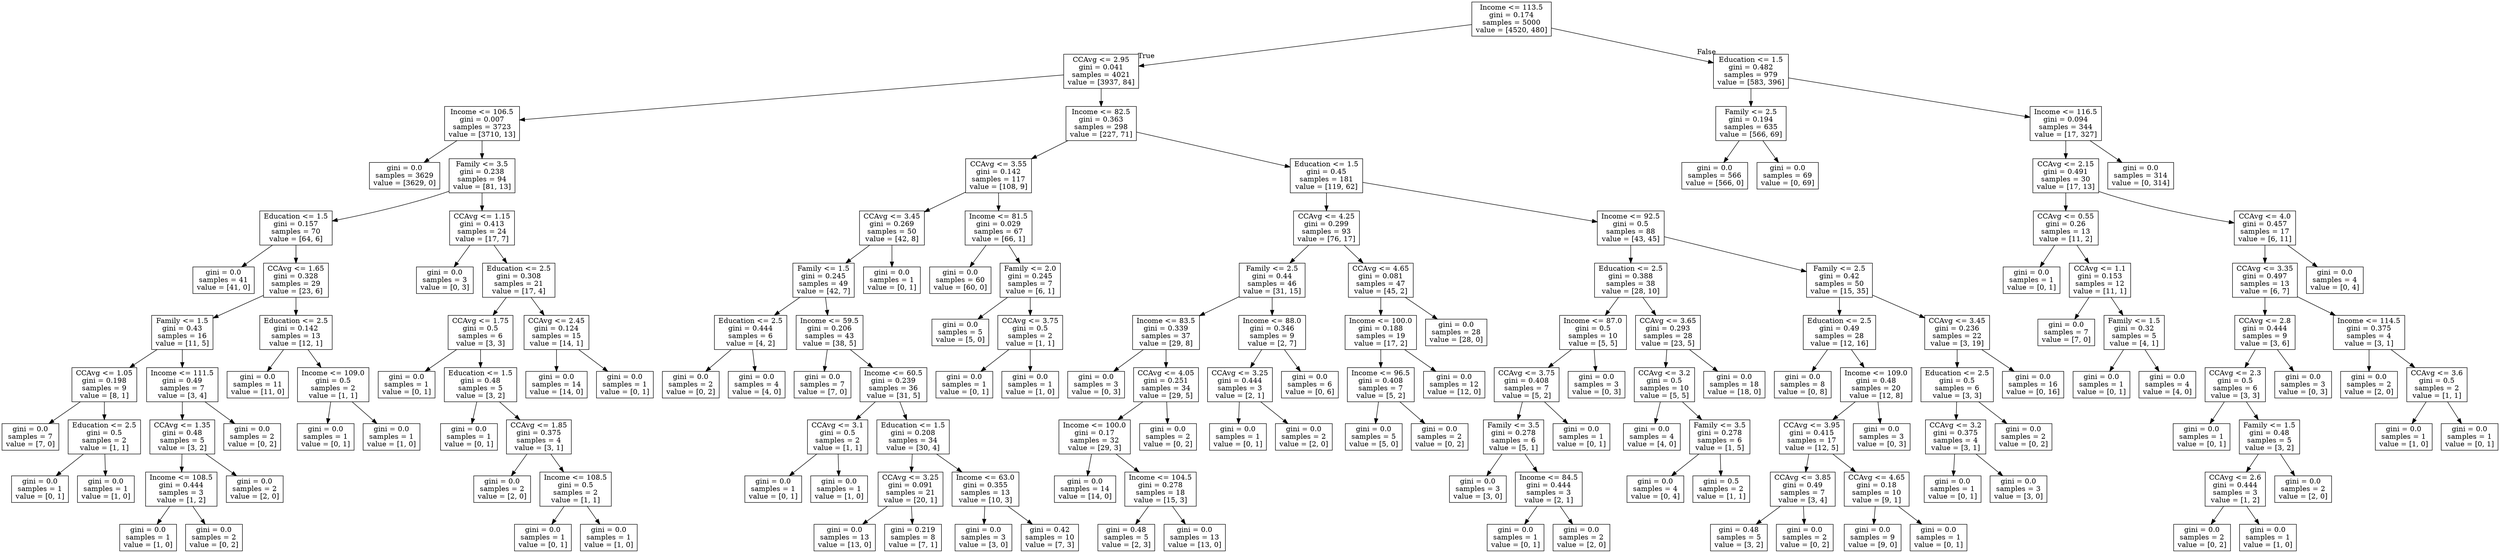digraph Tree {
node [shape=box] ;
0 [label="Income <= 113.5\ngini = 0.174\nsamples = 5000\nvalue = [4520, 480]"] ;
1 [label="CCAvg <= 2.95\ngini = 0.041\nsamples = 4021\nvalue = [3937, 84]"] ;
0 -> 1 [labeldistance=2.5, labelangle=45, headlabel="True"] ;
2 [label="Income <= 106.5\ngini = 0.007\nsamples = 3723\nvalue = [3710, 13]"] ;
1 -> 2 ;
3 [label="gini = 0.0\nsamples = 3629\nvalue = [3629, 0]"] ;
2 -> 3 ;
4 [label="Family <= 3.5\ngini = 0.238\nsamples = 94\nvalue = [81, 13]"] ;
2 -> 4 ;
5 [label="Education <= 1.5\ngini = 0.157\nsamples = 70\nvalue = [64, 6]"] ;
4 -> 5 ;
6 [label="gini = 0.0\nsamples = 41\nvalue = [41, 0]"] ;
5 -> 6 ;
7 [label="CCAvg <= 1.65\ngini = 0.328\nsamples = 29\nvalue = [23, 6]"] ;
5 -> 7 ;
8 [label="Family <= 1.5\ngini = 0.43\nsamples = 16\nvalue = [11, 5]"] ;
7 -> 8 ;
9 [label="CCAvg <= 1.05\ngini = 0.198\nsamples = 9\nvalue = [8, 1]"] ;
8 -> 9 ;
10 [label="gini = 0.0\nsamples = 7\nvalue = [7, 0]"] ;
9 -> 10 ;
11 [label="Education <= 2.5\ngini = 0.5\nsamples = 2\nvalue = [1, 1]"] ;
9 -> 11 ;
12 [label="gini = 0.0\nsamples = 1\nvalue = [0, 1]"] ;
11 -> 12 ;
13 [label="gini = 0.0\nsamples = 1\nvalue = [1, 0]"] ;
11 -> 13 ;
14 [label="Income <= 111.5\ngini = 0.49\nsamples = 7\nvalue = [3, 4]"] ;
8 -> 14 ;
15 [label="CCAvg <= 1.35\ngini = 0.48\nsamples = 5\nvalue = [3, 2]"] ;
14 -> 15 ;
16 [label="Income <= 108.5\ngini = 0.444\nsamples = 3\nvalue = [1, 2]"] ;
15 -> 16 ;
17 [label="gini = 0.0\nsamples = 1\nvalue = [1, 0]"] ;
16 -> 17 ;
18 [label="gini = 0.0\nsamples = 2\nvalue = [0, 2]"] ;
16 -> 18 ;
19 [label="gini = 0.0\nsamples = 2\nvalue = [2, 0]"] ;
15 -> 19 ;
20 [label="gini = 0.0\nsamples = 2\nvalue = [0, 2]"] ;
14 -> 20 ;
21 [label="Education <= 2.5\ngini = 0.142\nsamples = 13\nvalue = [12, 1]"] ;
7 -> 21 ;
22 [label="gini = 0.0\nsamples = 11\nvalue = [11, 0]"] ;
21 -> 22 ;
23 [label="Income <= 109.0\ngini = 0.5\nsamples = 2\nvalue = [1, 1]"] ;
21 -> 23 ;
24 [label="gini = 0.0\nsamples = 1\nvalue = [0, 1]"] ;
23 -> 24 ;
25 [label="gini = 0.0\nsamples = 1\nvalue = [1, 0]"] ;
23 -> 25 ;
26 [label="CCAvg <= 1.15\ngini = 0.413\nsamples = 24\nvalue = [17, 7]"] ;
4 -> 26 ;
27 [label="gini = 0.0\nsamples = 3\nvalue = [0, 3]"] ;
26 -> 27 ;
28 [label="Education <= 2.5\ngini = 0.308\nsamples = 21\nvalue = [17, 4]"] ;
26 -> 28 ;
29 [label="CCAvg <= 1.75\ngini = 0.5\nsamples = 6\nvalue = [3, 3]"] ;
28 -> 29 ;
30 [label="gini = 0.0\nsamples = 1\nvalue = [0, 1]"] ;
29 -> 30 ;
31 [label="Education <= 1.5\ngini = 0.48\nsamples = 5\nvalue = [3, 2]"] ;
29 -> 31 ;
32 [label="gini = 0.0\nsamples = 1\nvalue = [0, 1]"] ;
31 -> 32 ;
33 [label="CCAvg <= 1.85\ngini = 0.375\nsamples = 4\nvalue = [3, 1]"] ;
31 -> 33 ;
34 [label="gini = 0.0\nsamples = 2\nvalue = [2, 0]"] ;
33 -> 34 ;
35 [label="Income <= 108.5\ngini = 0.5\nsamples = 2\nvalue = [1, 1]"] ;
33 -> 35 ;
36 [label="gini = 0.0\nsamples = 1\nvalue = [0, 1]"] ;
35 -> 36 ;
37 [label="gini = 0.0\nsamples = 1\nvalue = [1, 0]"] ;
35 -> 37 ;
38 [label="CCAvg <= 2.45\ngini = 0.124\nsamples = 15\nvalue = [14, 1]"] ;
28 -> 38 ;
39 [label="gini = 0.0\nsamples = 14\nvalue = [14, 0]"] ;
38 -> 39 ;
40 [label="gini = 0.0\nsamples = 1\nvalue = [0, 1]"] ;
38 -> 40 ;
41 [label="Income <= 82.5\ngini = 0.363\nsamples = 298\nvalue = [227, 71]"] ;
1 -> 41 ;
42 [label="CCAvg <= 3.55\ngini = 0.142\nsamples = 117\nvalue = [108, 9]"] ;
41 -> 42 ;
43 [label="CCAvg <= 3.45\ngini = 0.269\nsamples = 50\nvalue = [42, 8]"] ;
42 -> 43 ;
44 [label="Family <= 1.5\ngini = 0.245\nsamples = 49\nvalue = [42, 7]"] ;
43 -> 44 ;
45 [label="Education <= 2.5\ngini = 0.444\nsamples = 6\nvalue = [4, 2]"] ;
44 -> 45 ;
46 [label="gini = 0.0\nsamples = 2\nvalue = [0, 2]"] ;
45 -> 46 ;
47 [label="gini = 0.0\nsamples = 4\nvalue = [4, 0]"] ;
45 -> 47 ;
48 [label="Income <= 59.5\ngini = 0.206\nsamples = 43\nvalue = [38, 5]"] ;
44 -> 48 ;
49 [label="gini = 0.0\nsamples = 7\nvalue = [7, 0]"] ;
48 -> 49 ;
50 [label="Income <= 60.5\ngini = 0.239\nsamples = 36\nvalue = [31, 5]"] ;
48 -> 50 ;
51 [label="CCAvg <= 3.1\ngini = 0.5\nsamples = 2\nvalue = [1, 1]"] ;
50 -> 51 ;
52 [label="gini = 0.0\nsamples = 1\nvalue = [0, 1]"] ;
51 -> 52 ;
53 [label="gini = 0.0\nsamples = 1\nvalue = [1, 0]"] ;
51 -> 53 ;
54 [label="Education <= 1.5\ngini = 0.208\nsamples = 34\nvalue = [30, 4]"] ;
50 -> 54 ;
55 [label="CCAvg <= 3.25\ngini = 0.091\nsamples = 21\nvalue = [20, 1]"] ;
54 -> 55 ;
56 [label="gini = 0.0\nsamples = 13\nvalue = [13, 0]"] ;
55 -> 56 ;
57 [label="gini = 0.219\nsamples = 8\nvalue = [7, 1]"] ;
55 -> 57 ;
58 [label="Income <= 63.0\ngini = 0.355\nsamples = 13\nvalue = [10, 3]"] ;
54 -> 58 ;
59 [label="gini = 0.0\nsamples = 3\nvalue = [3, 0]"] ;
58 -> 59 ;
60 [label="gini = 0.42\nsamples = 10\nvalue = [7, 3]"] ;
58 -> 60 ;
61 [label="gini = 0.0\nsamples = 1\nvalue = [0, 1]"] ;
43 -> 61 ;
62 [label="Income <= 81.5\ngini = 0.029\nsamples = 67\nvalue = [66, 1]"] ;
42 -> 62 ;
63 [label="gini = 0.0\nsamples = 60\nvalue = [60, 0]"] ;
62 -> 63 ;
64 [label="Family <= 2.0\ngini = 0.245\nsamples = 7\nvalue = [6, 1]"] ;
62 -> 64 ;
65 [label="gini = 0.0\nsamples = 5\nvalue = [5, 0]"] ;
64 -> 65 ;
66 [label="CCAvg <= 3.75\ngini = 0.5\nsamples = 2\nvalue = [1, 1]"] ;
64 -> 66 ;
67 [label="gini = 0.0\nsamples = 1\nvalue = [0, 1]"] ;
66 -> 67 ;
68 [label="gini = 0.0\nsamples = 1\nvalue = [1, 0]"] ;
66 -> 68 ;
69 [label="Education <= 1.5\ngini = 0.45\nsamples = 181\nvalue = [119, 62]"] ;
41 -> 69 ;
70 [label="CCAvg <= 4.25\ngini = 0.299\nsamples = 93\nvalue = [76, 17]"] ;
69 -> 70 ;
71 [label="Family <= 2.5\ngini = 0.44\nsamples = 46\nvalue = [31, 15]"] ;
70 -> 71 ;
72 [label="Income <= 83.5\ngini = 0.339\nsamples = 37\nvalue = [29, 8]"] ;
71 -> 72 ;
73 [label="gini = 0.0\nsamples = 3\nvalue = [0, 3]"] ;
72 -> 73 ;
74 [label="CCAvg <= 4.05\ngini = 0.251\nsamples = 34\nvalue = [29, 5]"] ;
72 -> 74 ;
75 [label="Income <= 100.0\ngini = 0.17\nsamples = 32\nvalue = [29, 3]"] ;
74 -> 75 ;
76 [label="gini = 0.0\nsamples = 14\nvalue = [14, 0]"] ;
75 -> 76 ;
77 [label="Income <= 104.5\ngini = 0.278\nsamples = 18\nvalue = [15, 3]"] ;
75 -> 77 ;
78 [label="gini = 0.48\nsamples = 5\nvalue = [2, 3]"] ;
77 -> 78 ;
79 [label="gini = 0.0\nsamples = 13\nvalue = [13, 0]"] ;
77 -> 79 ;
80 [label="gini = 0.0\nsamples = 2\nvalue = [0, 2]"] ;
74 -> 80 ;
81 [label="Income <= 88.0\ngini = 0.346\nsamples = 9\nvalue = [2, 7]"] ;
71 -> 81 ;
82 [label="CCAvg <= 3.25\ngini = 0.444\nsamples = 3\nvalue = [2, 1]"] ;
81 -> 82 ;
83 [label="gini = 0.0\nsamples = 1\nvalue = [0, 1]"] ;
82 -> 83 ;
84 [label="gini = 0.0\nsamples = 2\nvalue = [2, 0]"] ;
82 -> 84 ;
85 [label="gini = 0.0\nsamples = 6\nvalue = [0, 6]"] ;
81 -> 85 ;
86 [label="CCAvg <= 4.65\ngini = 0.081\nsamples = 47\nvalue = [45, 2]"] ;
70 -> 86 ;
87 [label="Income <= 100.0\ngini = 0.188\nsamples = 19\nvalue = [17, 2]"] ;
86 -> 87 ;
88 [label="Income <= 96.5\ngini = 0.408\nsamples = 7\nvalue = [5, 2]"] ;
87 -> 88 ;
89 [label="gini = 0.0\nsamples = 5\nvalue = [5, 0]"] ;
88 -> 89 ;
90 [label="gini = 0.0\nsamples = 2\nvalue = [0, 2]"] ;
88 -> 90 ;
91 [label="gini = 0.0\nsamples = 12\nvalue = [12, 0]"] ;
87 -> 91 ;
92 [label="gini = 0.0\nsamples = 28\nvalue = [28, 0]"] ;
86 -> 92 ;
93 [label="Income <= 92.5\ngini = 0.5\nsamples = 88\nvalue = [43, 45]"] ;
69 -> 93 ;
94 [label="Education <= 2.5\ngini = 0.388\nsamples = 38\nvalue = [28, 10]"] ;
93 -> 94 ;
95 [label="Income <= 87.0\ngini = 0.5\nsamples = 10\nvalue = [5, 5]"] ;
94 -> 95 ;
96 [label="CCAvg <= 3.75\ngini = 0.408\nsamples = 7\nvalue = [5, 2]"] ;
95 -> 96 ;
97 [label="Family <= 3.5\ngini = 0.278\nsamples = 6\nvalue = [5, 1]"] ;
96 -> 97 ;
98 [label="gini = 0.0\nsamples = 3\nvalue = [3, 0]"] ;
97 -> 98 ;
99 [label="Income <= 84.5\ngini = 0.444\nsamples = 3\nvalue = [2, 1]"] ;
97 -> 99 ;
100 [label="gini = 0.0\nsamples = 1\nvalue = [0, 1]"] ;
99 -> 100 ;
101 [label="gini = 0.0\nsamples = 2\nvalue = [2, 0]"] ;
99 -> 101 ;
102 [label="gini = 0.0\nsamples = 1\nvalue = [0, 1]"] ;
96 -> 102 ;
103 [label="gini = 0.0\nsamples = 3\nvalue = [0, 3]"] ;
95 -> 103 ;
104 [label="CCAvg <= 3.65\ngini = 0.293\nsamples = 28\nvalue = [23, 5]"] ;
94 -> 104 ;
105 [label="CCAvg <= 3.2\ngini = 0.5\nsamples = 10\nvalue = [5, 5]"] ;
104 -> 105 ;
106 [label="gini = 0.0\nsamples = 4\nvalue = [4, 0]"] ;
105 -> 106 ;
107 [label="Family <= 3.5\ngini = 0.278\nsamples = 6\nvalue = [1, 5]"] ;
105 -> 107 ;
108 [label="gini = 0.0\nsamples = 4\nvalue = [0, 4]"] ;
107 -> 108 ;
109 [label="gini = 0.5\nsamples = 2\nvalue = [1, 1]"] ;
107 -> 109 ;
110 [label="gini = 0.0\nsamples = 18\nvalue = [18, 0]"] ;
104 -> 110 ;
111 [label="Family <= 2.5\ngini = 0.42\nsamples = 50\nvalue = [15, 35]"] ;
93 -> 111 ;
112 [label="Education <= 2.5\ngini = 0.49\nsamples = 28\nvalue = [12, 16]"] ;
111 -> 112 ;
113 [label="gini = 0.0\nsamples = 8\nvalue = [0, 8]"] ;
112 -> 113 ;
114 [label="Income <= 109.0\ngini = 0.48\nsamples = 20\nvalue = [12, 8]"] ;
112 -> 114 ;
115 [label="CCAvg <= 3.95\ngini = 0.415\nsamples = 17\nvalue = [12, 5]"] ;
114 -> 115 ;
116 [label="CCAvg <= 3.85\ngini = 0.49\nsamples = 7\nvalue = [3, 4]"] ;
115 -> 116 ;
117 [label="gini = 0.48\nsamples = 5\nvalue = [3, 2]"] ;
116 -> 117 ;
118 [label="gini = 0.0\nsamples = 2\nvalue = [0, 2]"] ;
116 -> 118 ;
119 [label="CCAvg <= 4.65\ngini = 0.18\nsamples = 10\nvalue = [9, 1]"] ;
115 -> 119 ;
120 [label="gini = 0.0\nsamples = 9\nvalue = [9, 0]"] ;
119 -> 120 ;
121 [label="gini = 0.0\nsamples = 1\nvalue = [0, 1]"] ;
119 -> 121 ;
122 [label="gini = 0.0\nsamples = 3\nvalue = [0, 3]"] ;
114 -> 122 ;
123 [label="CCAvg <= 3.45\ngini = 0.236\nsamples = 22\nvalue = [3, 19]"] ;
111 -> 123 ;
124 [label="Education <= 2.5\ngini = 0.5\nsamples = 6\nvalue = [3, 3]"] ;
123 -> 124 ;
125 [label="CCAvg <= 3.2\ngini = 0.375\nsamples = 4\nvalue = [3, 1]"] ;
124 -> 125 ;
126 [label="gini = 0.0\nsamples = 1\nvalue = [0, 1]"] ;
125 -> 126 ;
127 [label="gini = 0.0\nsamples = 3\nvalue = [3, 0]"] ;
125 -> 127 ;
128 [label="gini = 0.0\nsamples = 2\nvalue = [0, 2]"] ;
124 -> 128 ;
129 [label="gini = 0.0\nsamples = 16\nvalue = [0, 16]"] ;
123 -> 129 ;
130 [label="Education <= 1.5\ngini = 0.482\nsamples = 979\nvalue = [583, 396]"] ;
0 -> 130 [labeldistance=2.5, labelangle=-45, headlabel="False"] ;
131 [label="Family <= 2.5\ngini = 0.194\nsamples = 635\nvalue = [566, 69]"] ;
130 -> 131 ;
132 [label="gini = 0.0\nsamples = 566\nvalue = [566, 0]"] ;
131 -> 132 ;
133 [label="gini = 0.0\nsamples = 69\nvalue = [0, 69]"] ;
131 -> 133 ;
134 [label="Income <= 116.5\ngini = 0.094\nsamples = 344\nvalue = [17, 327]"] ;
130 -> 134 ;
135 [label="CCAvg <= 2.15\ngini = 0.491\nsamples = 30\nvalue = [17, 13]"] ;
134 -> 135 ;
136 [label="CCAvg <= 0.55\ngini = 0.26\nsamples = 13\nvalue = [11, 2]"] ;
135 -> 136 ;
137 [label="gini = 0.0\nsamples = 1\nvalue = [0, 1]"] ;
136 -> 137 ;
138 [label="CCAvg <= 1.1\ngini = 0.153\nsamples = 12\nvalue = [11, 1]"] ;
136 -> 138 ;
139 [label="gini = 0.0\nsamples = 7\nvalue = [7, 0]"] ;
138 -> 139 ;
140 [label="Family <= 1.5\ngini = 0.32\nsamples = 5\nvalue = [4, 1]"] ;
138 -> 140 ;
141 [label="gini = 0.0\nsamples = 1\nvalue = [0, 1]"] ;
140 -> 141 ;
142 [label="gini = 0.0\nsamples = 4\nvalue = [4, 0]"] ;
140 -> 142 ;
143 [label="CCAvg <= 4.0\ngini = 0.457\nsamples = 17\nvalue = [6, 11]"] ;
135 -> 143 ;
144 [label="CCAvg <= 3.35\ngini = 0.497\nsamples = 13\nvalue = [6, 7]"] ;
143 -> 144 ;
145 [label="CCAvg <= 2.8\ngini = 0.444\nsamples = 9\nvalue = [3, 6]"] ;
144 -> 145 ;
146 [label="CCAvg <= 2.3\ngini = 0.5\nsamples = 6\nvalue = [3, 3]"] ;
145 -> 146 ;
147 [label="gini = 0.0\nsamples = 1\nvalue = [0, 1]"] ;
146 -> 147 ;
148 [label="Family <= 1.5\ngini = 0.48\nsamples = 5\nvalue = [3, 2]"] ;
146 -> 148 ;
149 [label="CCAvg <= 2.6\ngini = 0.444\nsamples = 3\nvalue = [1, 2]"] ;
148 -> 149 ;
150 [label="gini = 0.0\nsamples = 2\nvalue = [0, 2]"] ;
149 -> 150 ;
151 [label="gini = 0.0\nsamples = 1\nvalue = [1, 0]"] ;
149 -> 151 ;
152 [label="gini = 0.0\nsamples = 2\nvalue = [2, 0]"] ;
148 -> 152 ;
153 [label="gini = 0.0\nsamples = 3\nvalue = [0, 3]"] ;
145 -> 153 ;
154 [label="Income <= 114.5\ngini = 0.375\nsamples = 4\nvalue = [3, 1]"] ;
144 -> 154 ;
155 [label="gini = 0.0\nsamples = 2\nvalue = [2, 0]"] ;
154 -> 155 ;
156 [label="CCAvg <= 3.6\ngini = 0.5\nsamples = 2\nvalue = [1, 1]"] ;
154 -> 156 ;
157 [label="gini = 0.0\nsamples = 1\nvalue = [1, 0]"] ;
156 -> 157 ;
158 [label="gini = 0.0\nsamples = 1\nvalue = [0, 1]"] ;
156 -> 158 ;
159 [label="gini = 0.0\nsamples = 4\nvalue = [0, 4]"] ;
143 -> 159 ;
160 [label="gini = 0.0\nsamples = 314\nvalue = [0, 314]"] ;
134 -> 160 ;
}